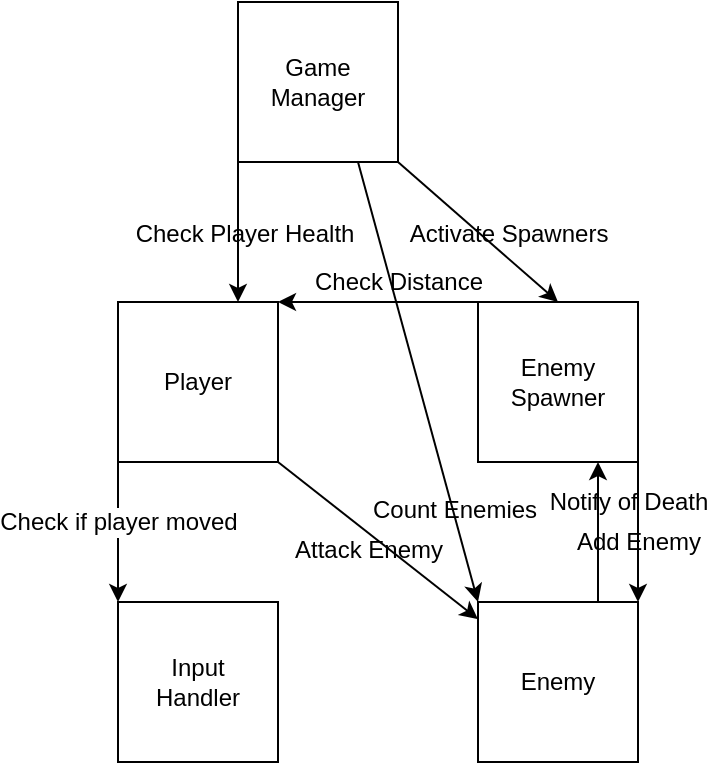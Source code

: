 <mxfile version="12.6.5" type="device"><diagram id="C5RBs43oDa-KdzZeNtuy" name="Page-1"><mxGraphModel dx="1422" dy="822" grid="1" gridSize="10" guides="1" tooltips="1" connect="1" arrows="1" fold="1" page="1" pageScale="1" pageWidth="360" pageHeight="400" math="0" shadow="0"><root><mxCell id="WIyWlLk6GJQsqaUBKTNV-0"/><mxCell id="WIyWlLk6GJQsqaUBKTNV-1" parent="WIyWlLk6GJQsqaUBKTNV-0"/><mxCell id="DnyvHtcOzkM3gTOxVgDg-0" value="Player" style="whiteSpace=wrap;html=1;aspect=fixed;" vertex="1" parent="WIyWlLk6GJQsqaUBKTNV-1"><mxGeometry x="60" y="160" width="80" height="80" as="geometry"/></mxCell><mxCell id="DnyvHtcOzkM3gTOxVgDg-1" value="Input&lt;br&gt;Handler" style="whiteSpace=wrap;html=1;aspect=fixed;" vertex="1" parent="WIyWlLk6GJQsqaUBKTNV-1"><mxGeometry x="60" y="310" width="80" height="80" as="geometry"/></mxCell><mxCell id="DnyvHtcOzkM3gTOxVgDg-2" value="Game&lt;br&gt;Manager" style="whiteSpace=wrap;html=1;aspect=fixed;" vertex="1" parent="WIyWlLk6GJQsqaUBKTNV-1"><mxGeometry x="120" y="10" width="80" height="80" as="geometry"/></mxCell><mxCell id="DnyvHtcOzkM3gTOxVgDg-3" value="Enemy" style="whiteSpace=wrap;html=1;aspect=fixed;" vertex="1" parent="WIyWlLk6GJQsqaUBKTNV-1"><mxGeometry x="240" y="310" width="80" height="80" as="geometry"/></mxCell><mxCell id="DnyvHtcOzkM3gTOxVgDg-4" value="Enemy&lt;br&gt;Spawner" style="whiteSpace=wrap;html=1;aspect=fixed;" vertex="1" parent="WIyWlLk6GJQsqaUBKTNV-1"><mxGeometry x="240" y="160" width="80" height="80" as="geometry"/></mxCell><mxCell id="DnyvHtcOzkM3gTOxVgDg-5" value="" style="endArrow=classic;html=1;exitX=0;exitY=1;exitDx=0;exitDy=0;entryX=0;entryY=0;entryDx=0;entryDy=0;" edge="1" parent="WIyWlLk6GJQsqaUBKTNV-1" source="DnyvHtcOzkM3gTOxVgDg-0" target="DnyvHtcOzkM3gTOxVgDg-1"><mxGeometry width="50" height="50" relative="1" as="geometry"><mxPoint x="60" y="540" as="sourcePoint"/><mxPoint x="130" y="280" as="targetPoint"/></mxGeometry></mxCell><mxCell id="DnyvHtcOzkM3gTOxVgDg-6" value="Check if player moved" style="text;html=1;align=center;verticalAlign=middle;resizable=0;points=[];labelBackgroundColor=#ffffff;" vertex="1" connectable="0" parent="DnyvHtcOzkM3gTOxVgDg-5"><mxGeometry x="0.286" relative="1" as="geometry"><mxPoint y="-15" as="offset"/></mxGeometry></mxCell><mxCell id="DnyvHtcOzkM3gTOxVgDg-8" value="" style="endArrow=classic;html=1;exitX=0;exitY=0;exitDx=0;exitDy=0;entryX=1;entryY=0;entryDx=0;entryDy=0;" edge="1" parent="WIyWlLk6GJQsqaUBKTNV-1" source="DnyvHtcOzkM3gTOxVgDg-4" target="DnyvHtcOzkM3gTOxVgDg-0"><mxGeometry width="50" height="50" relative="1" as="geometry"><mxPoint x="-10" y="630" as="sourcePoint"/><mxPoint x="40" y="580" as="targetPoint"/></mxGeometry></mxCell><mxCell id="DnyvHtcOzkM3gTOxVgDg-9" value="Check Distance" style="text;html=1;align=center;verticalAlign=middle;resizable=0;points=[];labelBackgroundColor=#ffffff;" vertex="1" connectable="0" parent="DnyvHtcOzkM3gTOxVgDg-8"><mxGeometry x="-0.42" y="3" relative="1" as="geometry"><mxPoint x="-11" y="-13" as="offset"/></mxGeometry></mxCell><mxCell id="DnyvHtcOzkM3gTOxVgDg-10" value="" style="endArrow=classic;html=1;exitX=1;exitY=1;exitDx=0;exitDy=0;entryX=1;entryY=0;entryDx=0;entryDy=0;" edge="1" parent="WIyWlLk6GJQsqaUBKTNV-1" source="DnyvHtcOzkM3gTOxVgDg-4" target="DnyvHtcOzkM3gTOxVgDg-3"><mxGeometry width="50" height="50" relative="1" as="geometry"><mxPoint x="-10" y="630" as="sourcePoint"/><mxPoint x="40" y="580" as="targetPoint"/></mxGeometry></mxCell><mxCell id="DnyvHtcOzkM3gTOxVgDg-11" value="Add Enemy" style="text;html=1;align=center;verticalAlign=middle;resizable=0;points=[];autosize=1;" vertex="1" parent="WIyWlLk6GJQsqaUBKTNV-1"><mxGeometry x="280" y="270" width="80" height="20" as="geometry"/></mxCell><mxCell id="DnyvHtcOzkM3gTOxVgDg-12" value="" style="endArrow=classic;html=1;exitX=0;exitY=1;exitDx=0;exitDy=0;entryX=0.75;entryY=0;entryDx=0;entryDy=0;" edge="1" parent="WIyWlLk6GJQsqaUBKTNV-1" source="DnyvHtcOzkM3gTOxVgDg-2" target="DnyvHtcOzkM3gTOxVgDg-0"><mxGeometry width="50" height="50" relative="1" as="geometry"><mxPoint x="-10" y="630" as="sourcePoint"/><mxPoint x="40" y="580" as="targetPoint"/></mxGeometry></mxCell><mxCell id="DnyvHtcOzkM3gTOxVgDg-13" value="Check Player Health" style="text;html=1;align=center;verticalAlign=middle;resizable=0;points=[];autosize=1;" vertex="1" parent="WIyWlLk6GJQsqaUBKTNV-1"><mxGeometry x="63" y="116" width="120" height="20" as="geometry"/></mxCell><mxCell id="DnyvHtcOzkM3gTOxVgDg-14" value="" style="endArrow=classic;html=1;exitX=1;exitY=1;exitDx=0;exitDy=0;" edge="1" parent="WIyWlLk6GJQsqaUBKTNV-1" source="DnyvHtcOzkM3gTOxVgDg-0" target="DnyvHtcOzkM3gTOxVgDg-3"><mxGeometry width="50" height="50" relative="1" as="geometry"><mxPoint x="-10" y="630" as="sourcePoint"/><mxPoint x="40" y="580" as="targetPoint"/></mxGeometry></mxCell><mxCell id="DnyvHtcOzkM3gTOxVgDg-15" value="" style="endArrow=classic;html=1;exitX=1;exitY=1;exitDx=0;exitDy=0;entryX=0.5;entryY=0;entryDx=0;entryDy=0;" edge="1" parent="WIyWlLk6GJQsqaUBKTNV-1" source="DnyvHtcOzkM3gTOxVgDg-2" target="DnyvHtcOzkM3gTOxVgDg-4"><mxGeometry width="50" height="50" relative="1" as="geometry"><mxPoint x="-20" y="710" as="sourcePoint"/><mxPoint x="30" y="660" as="targetPoint"/></mxGeometry></mxCell><mxCell id="DnyvHtcOzkM3gTOxVgDg-16" value="Activate Spawners" style="text;html=1;align=center;verticalAlign=middle;resizable=0;points=[];autosize=1;" vertex="1" parent="WIyWlLk6GJQsqaUBKTNV-1"><mxGeometry x="200" y="116" width="110" height="20" as="geometry"/></mxCell><mxCell id="DnyvHtcOzkM3gTOxVgDg-17" value="" style="endArrow=classic;html=1;exitX=0.75;exitY=1;exitDx=0;exitDy=0;entryX=0;entryY=0;entryDx=0;entryDy=0;" edge="1" parent="WIyWlLk6GJQsqaUBKTNV-1" source="DnyvHtcOzkM3gTOxVgDg-2" target="DnyvHtcOzkM3gTOxVgDg-3"><mxGeometry width="50" height="50" relative="1" as="geometry"><mxPoint x="-20" y="710" as="sourcePoint"/><mxPoint x="30" y="660" as="targetPoint"/></mxGeometry></mxCell><mxCell id="DnyvHtcOzkM3gTOxVgDg-18" value="Count Enemies" style="text;html=1;align=center;verticalAlign=middle;resizable=0;points=[];autosize=1;" vertex="1" parent="WIyWlLk6GJQsqaUBKTNV-1"><mxGeometry x="178" y="254" width="100" height="20" as="geometry"/></mxCell><mxCell id="DnyvHtcOzkM3gTOxVgDg-19" value="Attack Enemy" style="text;html=1;align=center;verticalAlign=middle;resizable=0;points=[];autosize=1;" vertex="1" parent="WIyWlLk6GJQsqaUBKTNV-1"><mxGeometry x="140" y="274" width="90" height="20" as="geometry"/></mxCell><mxCell id="DnyvHtcOzkM3gTOxVgDg-20" value="" style="endArrow=classic;html=1;exitX=0.75;exitY=0;exitDx=0;exitDy=0;entryX=0.75;entryY=1;entryDx=0;entryDy=0;" edge="1" parent="WIyWlLk6GJQsqaUBKTNV-1" source="DnyvHtcOzkM3gTOxVgDg-3" target="DnyvHtcOzkM3gTOxVgDg-4"><mxGeometry width="50" height="50" relative="1" as="geometry"><mxPoint y="460" as="sourcePoint"/><mxPoint x="50" y="410" as="targetPoint"/></mxGeometry></mxCell><mxCell id="DnyvHtcOzkM3gTOxVgDg-21" value="Notify of Death" style="text;html=1;align=center;verticalAlign=middle;resizable=0;points=[];autosize=1;" vertex="1" parent="WIyWlLk6GJQsqaUBKTNV-1"><mxGeometry x="270" y="250" width="90" height="20" as="geometry"/></mxCell></root></mxGraphModel></diagram></mxfile>
